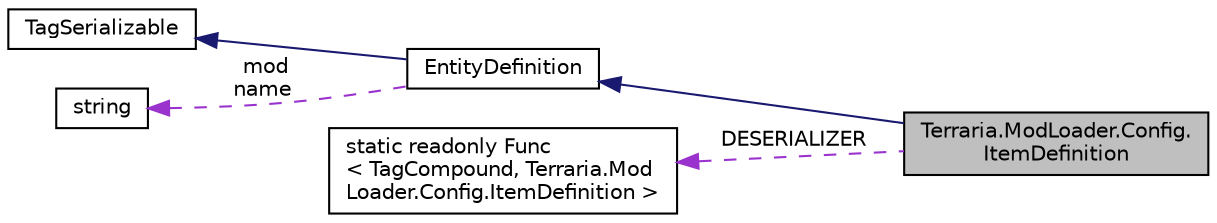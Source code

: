 digraph "Terraria.ModLoader.Config.ItemDefinition"
{
 // LATEX_PDF_SIZE
  edge [fontname="Helvetica",fontsize="10",labelfontname="Helvetica",labelfontsize="10"];
  node [fontname="Helvetica",fontsize="10",shape=record];
  rankdir="LR";
  Node1 [label="Terraria.ModLoader.Config.\lItemDefinition",height=0.2,width=0.4,color="black", fillcolor="grey75", style="filled", fontcolor="black",tooltip="ItemDefinition represents an Item identity. A typical use for this class is usage in ModConfig,..."];
  Node2 -> Node1 [dir="back",color="midnightblue",fontsize="10",style="solid",fontname="Helvetica"];
  Node2 [label="EntityDefinition",height=0.2,width=0.4,color="black", fillcolor="white", style="filled",URL="$class_terraria_1_1_mod_loader_1_1_config_1_1_entity_definition.html",tooltip="Classes implementing EntityDefinition serve to function as a way to save and load the identities of v..."];
  Node3 -> Node2 [dir="back",color="midnightblue",fontsize="10",style="solid",fontname="Helvetica"];
  Node3 [label="TagSerializable",height=0.2,width=0.4,color="black", fillcolor="white", style="filled",URL="$interface_terraria_1_1_mod_loader_1_1_i_o_1_1_tag_serializable.html",tooltip=" "];
  Node4 -> Node2 [dir="back",color="darkorchid3",fontsize="10",style="dashed",label=" mod\nname" ,fontname="Helvetica"];
  Node4 [label="string",height=0.2,width=0.4,color="black", fillcolor="white", style="filled",tooltip=" "];
  Node5 -> Node1 [dir="back",color="darkorchid3",fontsize="10",style="dashed",label=" DESERIALIZER" ,fontname="Helvetica"];
  Node5 [label="static readonly Func\l\< TagCompound, Terraria.Mod\lLoader.Config.ItemDefinition \>",height=0.2,width=0.4,color="black", fillcolor="white", style="filled",tooltip=" "];
}
